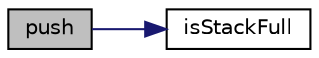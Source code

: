 digraph "push"
{
  edge [fontname="Helvetica",fontsize="10",labelfontname="Helvetica",labelfontsize="10"];
  node [fontname="Helvetica",fontsize="10",shape=record];
  rankdir="LR";
  Node1 [label="push",height=0.2,width=0.4,color="black", fillcolor="grey75", style="filled", fontcolor="black"];
  Node1 -> Node2 [color="midnightblue",fontsize="10",style="solid",fontname="Helvetica"];
  Node2 [label="isStackFull",height=0.2,width=0.4,color="black", fillcolor="white", style="filled",URL="$stack_8c.html#ac51d28dce7f301d42e8d3c909482196b"];
}
